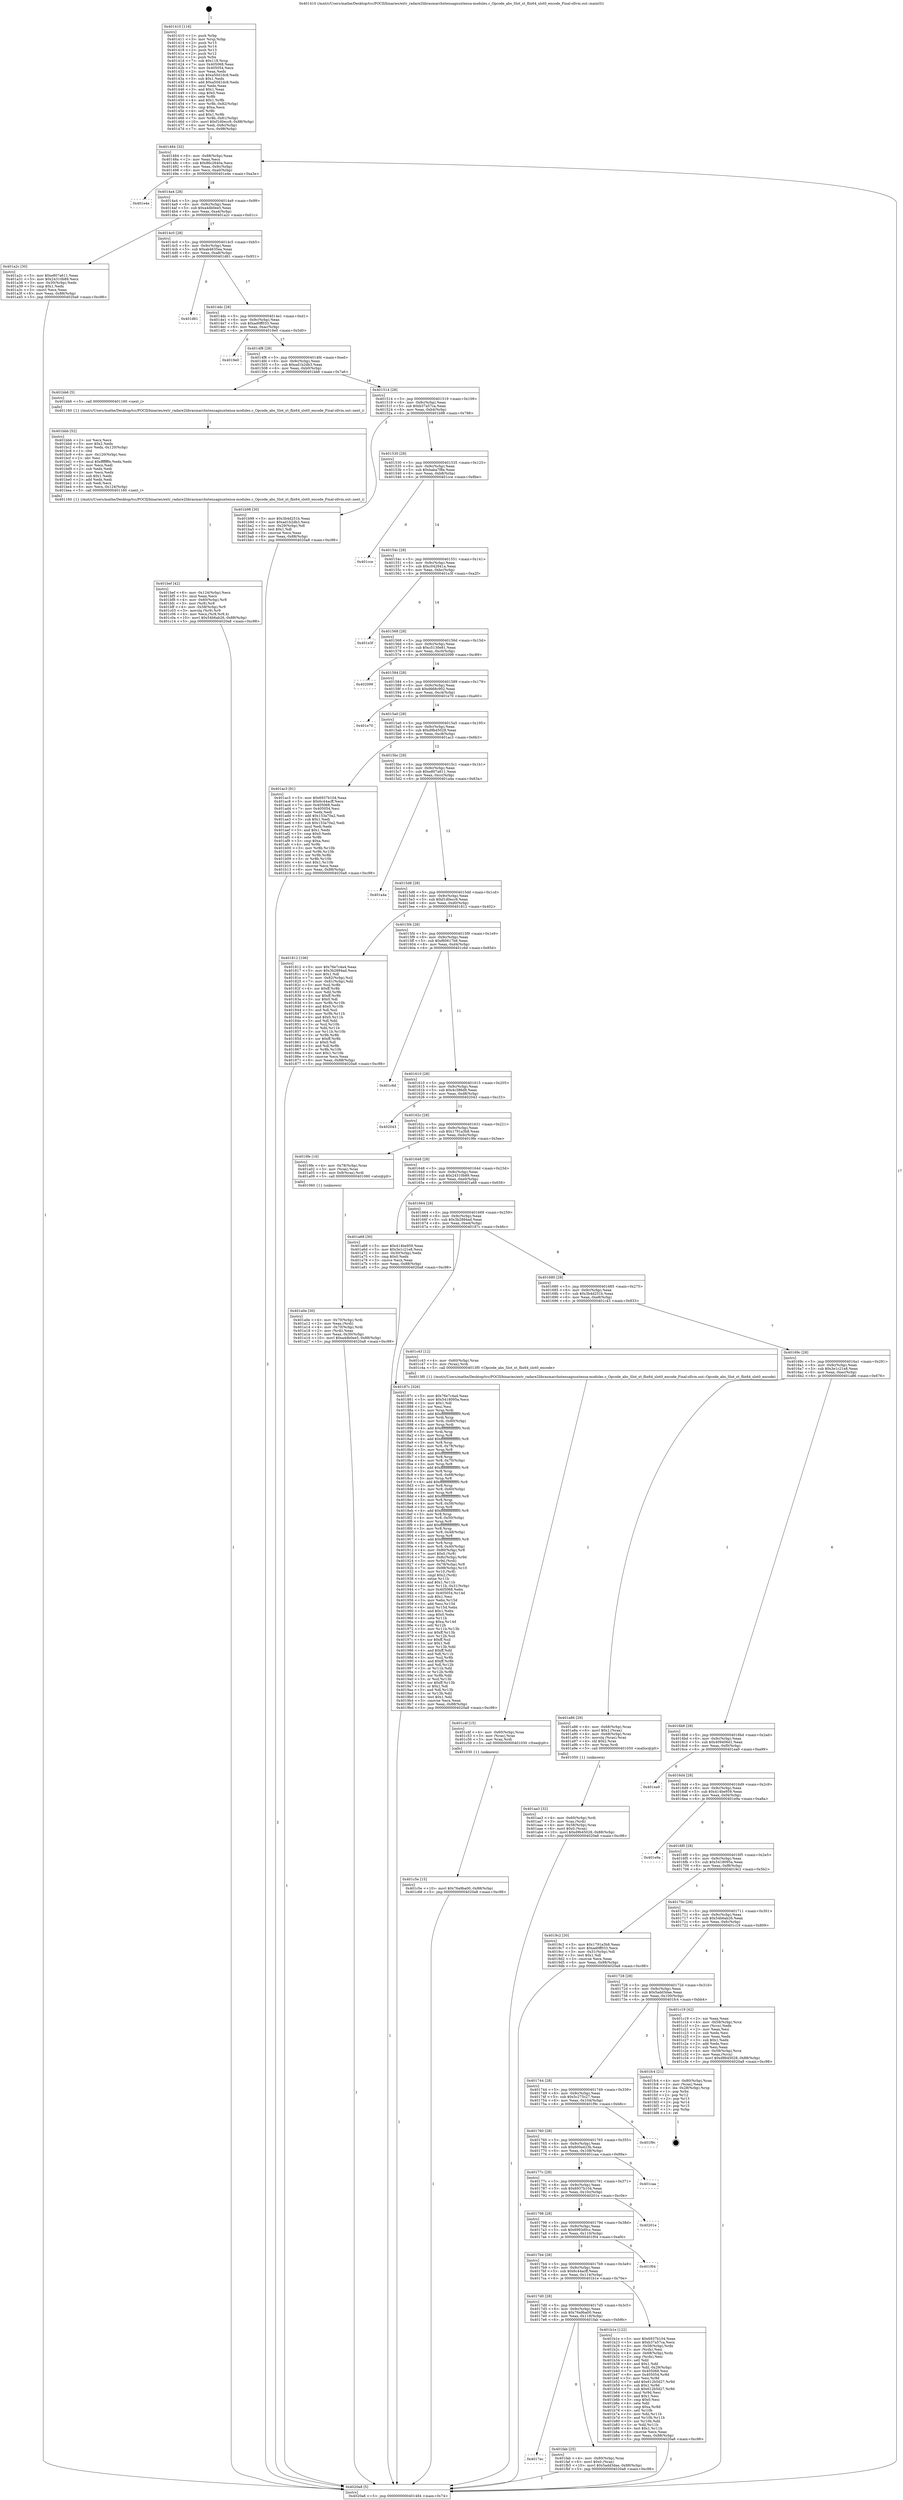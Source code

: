 digraph "0x401410" {
  label = "0x401410 (/mnt/c/Users/mathe/Desktop/tcc/POCII/binaries/extr_radare2librasmarchxtensagnuxtensa-modules.c_Opcode_abs_Slot_xt_flix64_slot0_encode_Final-ollvm.out::main(0))"
  labelloc = "t"
  node[shape=record]

  Entry [label="",width=0.3,height=0.3,shape=circle,fillcolor=black,style=filled]
  "0x401484" [label="{
     0x401484 [32]\l
     | [instrs]\l
     &nbsp;&nbsp;0x401484 \<+6\>: mov -0x88(%rbp),%eax\l
     &nbsp;&nbsp;0x40148a \<+2\>: mov %eax,%ecx\l
     &nbsp;&nbsp;0x40148c \<+6\>: sub $0x86c2640a,%ecx\l
     &nbsp;&nbsp;0x401492 \<+6\>: mov %eax,-0x9c(%rbp)\l
     &nbsp;&nbsp;0x401498 \<+6\>: mov %ecx,-0xa0(%rbp)\l
     &nbsp;&nbsp;0x40149e \<+6\>: je 0000000000401e4e \<main+0xa3e\>\l
  }"]
  "0x401e4e" [label="{
     0x401e4e\l
  }", style=dashed]
  "0x4014a4" [label="{
     0x4014a4 [28]\l
     | [instrs]\l
     &nbsp;&nbsp;0x4014a4 \<+5\>: jmp 00000000004014a9 \<main+0x99\>\l
     &nbsp;&nbsp;0x4014a9 \<+6\>: mov -0x9c(%rbp),%eax\l
     &nbsp;&nbsp;0x4014af \<+5\>: sub $0xa4db0ee5,%eax\l
     &nbsp;&nbsp;0x4014b4 \<+6\>: mov %eax,-0xa4(%rbp)\l
     &nbsp;&nbsp;0x4014ba \<+6\>: je 0000000000401a2c \<main+0x61c\>\l
  }"]
  Exit [label="",width=0.3,height=0.3,shape=circle,fillcolor=black,style=filled,peripheries=2]
  "0x401a2c" [label="{
     0x401a2c [30]\l
     | [instrs]\l
     &nbsp;&nbsp;0x401a2c \<+5\>: mov $0xe807a611,%eax\l
     &nbsp;&nbsp;0x401a31 \<+5\>: mov $0x24310b89,%ecx\l
     &nbsp;&nbsp;0x401a36 \<+3\>: mov -0x30(%rbp),%edx\l
     &nbsp;&nbsp;0x401a39 \<+3\>: cmp $0x1,%edx\l
     &nbsp;&nbsp;0x401a3c \<+3\>: cmovl %ecx,%eax\l
     &nbsp;&nbsp;0x401a3f \<+6\>: mov %eax,-0x88(%rbp)\l
     &nbsp;&nbsp;0x401a45 \<+5\>: jmp 00000000004020a8 \<main+0xc98\>\l
  }"]
  "0x4014c0" [label="{
     0x4014c0 [28]\l
     | [instrs]\l
     &nbsp;&nbsp;0x4014c0 \<+5\>: jmp 00000000004014c5 \<main+0xb5\>\l
     &nbsp;&nbsp;0x4014c5 \<+6\>: mov -0x9c(%rbp),%eax\l
     &nbsp;&nbsp;0x4014cb \<+5\>: sub $0xab4635ea,%eax\l
     &nbsp;&nbsp;0x4014d0 \<+6\>: mov %eax,-0xa8(%rbp)\l
     &nbsp;&nbsp;0x4014d6 \<+6\>: je 0000000000401d61 \<main+0x951\>\l
  }"]
  "0x4017ec" [label="{
     0x4017ec\l
  }", style=dashed]
  "0x401d61" [label="{
     0x401d61\l
  }", style=dashed]
  "0x4014dc" [label="{
     0x4014dc [28]\l
     | [instrs]\l
     &nbsp;&nbsp;0x4014dc \<+5\>: jmp 00000000004014e1 \<main+0xd1\>\l
     &nbsp;&nbsp;0x4014e1 \<+6\>: mov -0x9c(%rbp),%eax\l
     &nbsp;&nbsp;0x4014e7 \<+5\>: sub $0xad0ff033,%eax\l
     &nbsp;&nbsp;0x4014ec \<+6\>: mov %eax,-0xac(%rbp)\l
     &nbsp;&nbsp;0x4014f2 \<+6\>: je 00000000004019e0 \<main+0x5d0\>\l
  }"]
  "0x401fab" [label="{
     0x401fab [25]\l
     | [instrs]\l
     &nbsp;&nbsp;0x401fab \<+4\>: mov -0x80(%rbp),%rax\l
     &nbsp;&nbsp;0x401faf \<+6\>: movl $0x0,(%rax)\l
     &nbsp;&nbsp;0x401fb5 \<+10\>: movl $0x5add3dae,-0x88(%rbp)\l
     &nbsp;&nbsp;0x401fbf \<+5\>: jmp 00000000004020a8 \<main+0xc98\>\l
  }"]
  "0x4019e0" [label="{
     0x4019e0\l
  }", style=dashed]
  "0x4014f8" [label="{
     0x4014f8 [28]\l
     | [instrs]\l
     &nbsp;&nbsp;0x4014f8 \<+5\>: jmp 00000000004014fd \<main+0xed\>\l
     &nbsp;&nbsp;0x4014fd \<+6\>: mov -0x9c(%rbp),%eax\l
     &nbsp;&nbsp;0x401503 \<+5\>: sub $0xad1b2db3,%eax\l
     &nbsp;&nbsp;0x401508 \<+6\>: mov %eax,-0xb0(%rbp)\l
     &nbsp;&nbsp;0x40150e \<+6\>: je 0000000000401bb6 \<main+0x7a6\>\l
  }"]
  "0x401c5e" [label="{
     0x401c5e [15]\l
     | [instrs]\l
     &nbsp;&nbsp;0x401c5e \<+10\>: movl $0x76a9ba00,-0x88(%rbp)\l
     &nbsp;&nbsp;0x401c68 \<+5\>: jmp 00000000004020a8 \<main+0xc98\>\l
  }"]
  "0x401bb6" [label="{
     0x401bb6 [5]\l
     | [instrs]\l
     &nbsp;&nbsp;0x401bb6 \<+5\>: call 0000000000401160 \<next_i\>\l
     | [calls]\l
     &nbsp;&nbsp;0x401160 \{1\} (/mnt/c/Users/mathe/Desktop/tcc/POCII/binaries/extr_radare2librasmarchxtensagnuxtensa-modules.c_Opcode_abs_Slot_xt_flix64_slot0_encode_Final-ollvm.out::next_i)\l
  }"]
  "0x401514" [label="{
     0x401514 [28]\l
     | [instrs]\l
     &nbsp;&nbsp;0x401514 \<+5\>: jmp 0000000000401519 \<main+0x109\>\l
     &nbsp;&nbsp;0x401519 \<+6\>: mov -0x9c(%rbp),%eax\l
     &nbsp;&nbsp;0x40151f \<+5\>: sub $0xb37a57ca,%eax\l
     &nbsp;&nbsp;0x401524 \<+6\>: mov %eax,-0xb4(%rbp)\l
     &nbsp;&nbsp;0x40152a \<+6\>: je 0000000000401b98 \<main+0x788\>\l
  }"]
  "0x401c4f" [label="{
     0x401c4f [15]\l
     | [instrs]\l
     &nbsp;&nbsp;0x401c4f \<+4\>: mov -0x60(%rbp),%rax\l
     &nbsp;&nbsp;0x401c53 \<+3\>: mov (%rax),%rax\l
     &nbsp;&nbsp;0x401c56 \<+3\>: mov %rax,%rdi\l
     &nbsp;&nbsp;0x401c59 \<+5\>: call 0000000000401030 \<free@plt\>\l
     | [calls]\l
     &nbsp;&nbsp;0x401030 \{1\} (unknown)\l
  }"]
  "0x401b98" [label="{
     0x401b98 [30]\l
     | [instrs]\l
     &nbsp;&nbsp;0x401b98 \<+5\>: mov $0x3b4d251b,%eax\l
     &nbsp;&nbsp;0x401b9d \<+5\>: mov $0xad1b2db3,%ecx\l
     &nbsp;&nbsp;0x401ba2 \<+3\>: mov -0x29(%rbp),%dl\l
     &nbsp;&nbsp;0x401ba5 \<+3\>: test $0x1,%dl\l
     &nbsp;&nbsp;0x401ba8 \<+3\>: cmovne %ecx,%eax\l
     &nbsp;&nbsp;0x401bab \<+6\>: mov %eax,-0x88(%rbp)\l
     &nbsp;&nbsp;0x401bb1 \<+5\>: jmp 00000000004020a8 \<main+0xc98\>\l
  }"]
  "0x401530" [label="{
     0x401530 [28]\l
     | [instrs]\l
     &nbsp;&nbsp;0x401530 \<+5\>: jmp 0000000000401535 \<main+0x125\>\l
     &nbsp;&nbsp;0x401535 \<+6\>: mov -0x9c(%rbp),%eax\l
     &nbsp;&nbsp;0x40153b \<+5\>: sub $0xbaba7f8e,%eax\l
     &nbsp;&nbsp;0x401540 \<+6\>: mov %eax,-0xb8(%rbp)\l
     &nbsp;&nbsp;0x401546 \<+6\>: je 0000000000401cce \<main+0x8be\>\l
  }"]
  "0x401bef" [label="{
     0x401bef [42]\l
     | [instrs]\l
     &nbsp;&nbsp;0x401bef \<+6\>: mov -0x124(%rbp),%ecx\l
     &nbsp;&nbsp;0x401bf5 \<+3\>: imul %eax,%ecx\l
     &nbsp;&nbsp;0x401bf8 \<+4\>: mov -0x60(%rbp),%r8\l
     &nbsp;&nbsp;0x401bfc \<+3\>: mov (%r8),%r8\l
     &nbsp;&nbsp;0x401bff \<+4\>: mov -0x58(%rbp),%r9\l
     &nbsp;&nbsp;0x401c03 \<+3\>: movslq (%r9),%r9\l
     &nbsp;&nbsp;0x401c06 \<+4\>: mov %ecx,(%r8,%r9,4)\l
     &nbsp;&nbsp;0x401c0a \<+10\>: movl $0x54b6ab26,-0x88(%rbp)\l
     &nbsp;&nbsp;0x401c14 \<+5\>: jmp 00000000004020a8 \<main+0xc98\>\l
  }"]
  "0x401cce" [label="{
     0x401cce\l
  }", style=dashed]
  "0x40154c" [label="{
     0x40154c [28]\l
     | [instrs]\l
     &nbsp;&nbsp;0x40154c \<+5\>: jmp 0000000000401551 \<main+0x141\>\l
     &nbsp;&nbsp;0x401551 \<+6\>: mov -0x9c(%rbp),%eax\l
     &nbsp;&nbsp;0x401557 \<+5\>: sub $0xc042941a,%eax\l
     &nbsp;&nbsp;0x40155c \<+6\>: mov %eax,-0xbc(%rbp)\l
     &nbsp;&nbsp;0x401562 \<+6\>: je 0000000000401e3f \<main+0xa2f\>\l
  }"]
  "0x401bbb" [label="{
     0x401bbb [52]\l
     | [instrs]\l
     &nbsp;&nbsp;0x401bbb \<+2\>: xor %ecx,%ecx\l
     &nbsp;&nbsp;0x401bbd \<+5\>: mov $0x2,%edx\l
     &nbsp;&nbsp;0x401bc2 \<+6\>: mov %edx,-0x120(%rbp)\l
     &nbsp;&nbsp;0x401bc8 \<+1\>: cltd\l
     &nbsp;&nbsp;0x401bc9 \<+6\>: mov -0x120(%rbp),%esi\l
     &nbsp;&nbsp;0x401bcf \<+2\>: idiv %esi\l
     &nbsp;&nbsp;0x401bd1 \<+6\>: imul $0xfffffffe,%edx,%edx\l
     &nbsp;&nbsp;0x401bd7 \<+2\>: mov %ecx,%edi\l
     &nbsp;&nbsp;0x401bd9 \<+2\>: sub %edx,%edi\l
     &nbsp;&nbsp;0x401bdb \<+2\>: mov %ecx,%edx\l
     &nbsp;&nbsp;0x401bdd \<+3\>: sub $0x1,%edx\l
     &nbsp;&nbsp;0x401be0 \<+2\>: add %edx,%edi\l
     &nbsp;&nbsp;0x401be2 \<+2\>: sub %edi,%ecx\l
     &nbsp;&nbsp;0x401be4 \<+6\>: mov %ecx,-0x124(%rbp)\l
     &nbsp;&nbsp;0x401bea \<+5\>: call 0000000000401160 \<next_i\>\l
     | [calls]\l
     &nbsp;&nbsp;0x401160 \{1\} (/mnt/c/Users/mathe/Desktop/tcc/POCII/binaries/extr_radare2librasmarchxtensagnuxtensa-modules.c_Opcode_abs_Slot_xt_flix64_slot0_encode_Final-ollvm.out::next_i)\l
  }"]
  "0x401e3f" [label="{
     0x401e3f\l
  }", style=dashed]
  "0x401568" [label="{
     0x401568 [28]\l
     | [instrs]\l
     &nbsp;&nbsp;0x401568 \<+5\>: jmp 000000000040156d \<main+0x15d\>\l
     &nbsp;&nbsp;0x40156d \<+6\>: mov -0x9c(%rbp),%eax\l
     &nbsp;&nbsp;0x401573 \<+5\>: sub $0xc5130e81,%eax\l
     &nbsp;&nbsp;0x401578 \<+6\>: mov %eax,-0xc0(%rbp)\l
     &nbsp;&nbsp;0x40157e \<+6\>: je 0000000000402099 \<main+0xc89\>\l
  }"]
  "0x4017d0" [label="{
     0x4017d0 [28]\l
     | [instrs]\l
     &nbsp;&nbsp;0x4017d0 \<+5\>: jmp 00000000004017d5 \<main+0x3c5\>\l
     &nbsp;&nbsp;0x4017d5 \<+6\>: mov -0x9c(%rbp),%eax\l
     &nbsp;&nbsp;0x4017db \<+5\>: sub $0x76a9ba00,%eax\l
     &nbsp;&nbsp;0x4017e0 \<+6\>: mov %eax,-0x118(%rbp)\l
     &nbsp;&nbsp;0x4017e6 \<+6\>: je 0000000000401fab \<main+0xb9b\>\l
  }"]
  "0x402099" [label="{
     0x402099\l
  }", style=dashed]
  "0x401584" [label="{
     0x401584 [28]\l
     | [instrs]\l
     &nbsp;&nbsp;0x401584 \<+5\>: jmp 0000000000401589 \<main+0x179\>\l
     &nbsp;&nbsp;0x401589 \<+6\>: mov -0x9c(%rbp),%eax\l
     &nbsp;&nbsp;0x40158f \<+5\>: sub $0xd668c902,%eax\l
     &nbsp;&nbsp;0x401594 \<+6\>: mov %eax,-0xc4(%rbp)\l
     &nbsp;&nbsp;0x40159a \<+6\>: je 0000000000401e70 \<main+0xa60\>\l
  }"]
  "0x401b1e" [label="{
     0x401b1e [122]\l
     | [instrs]\l
     &nbsp;&nbsp;0x401b1e \<+5\>: mov $0x6937b104,%eax\l
     &nbsp;&nbsp;0x401b23 \<+5\>: mov $0xb37a57ca,%ecx\l
     &nbsp;&nbsp;0x401b28 \<+4\>: mov -0x58(%rbp),%rdx\l
     &nbsp;&nbsp;0x401b2c \<+2\>: mov (%rdx),%esi\l
     &nbsp;&nbsp;0x401b2e \<+4\>: mov -0x68(%rbp),%rdx\l
     &nbsp;&nbsp;0x401b32 \<+2\>: cmp (%rdx),%esi\l
     &nbsp;&nbsp;0x401b34 \<+4\>: setl %dil\l
     &nbsp;&nbsp;0x401b38 \<+4\>: and $0x1,%dil\l
     &nbsp;&nbsp;0x401b3c \<+4\>: mov %dil,-0x29(%rbp)\l
     &nbsp;&nbsp;0x401b40 \<+7\>: mov 0x405068,%esi\l
     &nbsp;&nbsp;0x401b47 \<+8\>: mov 0x405054,%r8d\l
     &nbsp;&nbsp;0x401b4f \<+3\>: mov %esi,%r9d\l
     &nbsp;&nbsp;0x401b52 \<+7\>: add $0x612b5d27,%r9d\l
     &nbsp;&nbsp;0x401b59 \<+4\>: sub $0x1,%r9d\l
     &nbsp;&nbsp;0x401b5d \<+7\>: sub $0x612b5d27,%r9d\l
     &nbsp;&nbsp;0x401b64 \<+4\>: imul %r9d,%esi\l
     &nbsp;&nbsp;0x401b68 \<+3\>: and $0x1,%esi\l
     &nbsp;&nbsp;0x401b6b \<+3\>: cmp $0x0,%esi\l
     &nbsp;&nbsp;0x401b6e \<+4\>: sete %dil\l
     &nbsp;&nbsp;0x401b72 \<+4\>: cmp $0xa,%r8d\l
     &nbsp;&nbsp;0x401b76 \<+4\>: setl %r10b\l
     &nbsp;&nbsp;0x401b7a \<+3\>: mov %dil,%r11b\l
     &nbsp;&nbsp;0x401b7d \<+3\>: and %r10b,%r11b\l
     &nbsp;&nbsp;0x401b80 \<+3\>: xor %r10b,%dil\l
     &nbsp;&nbsp;0x401b83 \<+3\>: or %dil,%r11b\l
     &nbsp;&nbsp;0x401b86 \<+4\>: test $0x1,%r11b\l
     &nbsp;&nbsp;0x401b8a \<+3\>: cmovne %ecx,%eax\l
     &nbsp;&nbsp;0x401b8d \<+6\>: mov %eax,-0x88(%rbp)\l
     &nbsp;&nbsp;0x401b93 \<+5\>: jmp 00000000004020a8 \<main+0xc98\>\l
  }"]
  "0x401e70" [label="{
     0x401e70\l
  }", style=dashed]
  "0x4015a0" [label="{
     0x4015a0 [28]\l
     | [instrs]\l
     &nbsp;&nbsp;0x4015a0 \<+5\>: jmp 00000000004015a5 \<main+0x195\>\l
     &nbsp;&nbsp;0x4015a5 \<+6\>: mov -0x9c(%rbp),%eax\l
     &nbsp;&nbsp;0x4015ab \<+5\>: sub $0xd9b45028,%eax\l
     &nbsp;&nbsp;0x4015b0 \<+6\>: mov %eax,-0xc8(%rbp)\l
     &nbsp;&nbsp;0x4015b6 \<+6\>: je 0000000000401ac3 \<main+0x6b3\>\l
  }"]
  "0x4017b4" [label="{
     0x4017b4 [28]\l
     | [instrs]\l
     &nbsp;&nbsp;0x4017b4 \<+5\>: jmp 00000000004017b9 \<main+0x3a9\>\l
     &nbsp;&nbsp;0x4017b9 \<+6\>: mov -0x9c(%rbp),%eax\l
     &nbsp;&nbsp;0x4017bf \<+5\>: sub $0x6c44acff,%eax\l
     &nbsp;&nbsp;0x4017c4 \<+6\>: mov %eax,-0x114(%rbp)\l
     &nbsp;&nbsp;0x4017ca \<+6\>: je 0000000000401b1e \<main+0x70e\>\l
  }"]
  "0x401ac3" [label="{
     0x401ac3 [91]\l
     | [instrs]\l
     &nbsp;&nbsp;0x401ac3 \<+5\>: mov $0x6937b104,%eax\l
     &nbsp;&nbsp;0x401ac8 \<+5\>: mov $0x6c44acff,%ecx\l
     &nbsp;&nbsp;0x401acd \<+7\>: mov 0x405068,%edx\l
     &nbsp;&nbsp;0x401ad4 \<+7\>: mov 0x405054,%esi\l
     &nbsp;&nbsp;0x401adb \<+2\>: mov %edx,%edi\l
     &nbsp;&nbsp;0x401add \<+6\>: add $0x153a70a2,%edi\l
     &nbsp;&nbsp;0x401ae3 \<+3\>: sub $0x1,%edi\l
     &nbsp;&nbsp;0x401ae6 \<+6\>: sub $0x153a70a2,%edi\l
     &nbsp;&nbsp;0x401aec \<+3\>: imul %edi,%edx\l
     &nbsp;&nbsp;0x401aef \<+3\>: and $0x1,%edx\l
     &nbsp;&nbsp;0x401af2 \<+3\>: cmp $0x0,%edx\l
     &nbsp;&nbsp;0x401af5 \<+4\>: sete %r8b\l
     &nbsp;&nbsp;0x401af9 \<+3\>: cmp $0xa,%esi\l
     &nbsp;&nbsp;0x401afc \<+4\>: setl %r9b\l
     &nbsp;&nbsp;0x401b00 \<+3\>: mov %r8b,%r10b\l
     &nbsp;&nbsp;0x401b03 \<+3\>: and %r9b,%r10b\l
     &nbsp;&nbsp;0x401b06 \<+3\>: xor %r9b,%r8b\l
     &nbsp;&nbsp;0x401b09 \<+3\>: or %r8b,%r10b\l
     &nbsp;&nbsp;0x401b0c \<+4\>: test $0x1,%r10b\l
     &nbsp;&nbsp;0x401b10 \<+3\>: cmovne %ecx,%eax\l
     &nbsp;&nbsp;0x401b13 \<+6\>: mov %eax,-0x88(%rbp)\l
     &nbsp;&nbsp;0x401b19 \<+5\>: jmp 00000000004020a8 \<main+0xc98\>\l
  }"]
  "0x4015bc" [label="{
     0x4015bc [28]\l
     | [instrs]\l
     &nbsp;&nbsp;0x4015bc \<+5\>: jmp 00000000004015c1 \<main+0x1b1\>\l
     &nbsp;&nbsp;0x4015c1 \<+6\>: mov -0x9c(%rbp),%eax\l
     &nbsp;&nbsp;0x4015c7 \<+5\>: sub $0xe807a611,%eax\l
     &nbsp;&nbsp;0x4015cc \<+6\>: mov %eax,-0xcc(%rbp)\l
     &nbsp;&nbsp;0x4015d2 \<+6\>: je 0000000000401a4a \<main+0x63a\>\l
  }"]
  "0x401f04" [label="{
     0x401f04\l
  }", style=dashed]
  "0x401a4a" [label="{
     0x401a4a\l
  }", style=dashed]
  "0x4015d8" [label="{
     0x4015d8 [28]\l
     | [instrs]\l
     &nbsp;&nbsp;0x4015d8 \<+5\>: jmp 00000000004015dd \<main+0x1cd\>\l
     &nbsp;&nbsp;0x4015dd \<+6\>: mov -0x9c(%rbp),%eax\l
     &nbsp;&nbsp;0x4015e3 \<+5\>: sub $0xf1d0ecc9,%eax\l
     &nbsp;&nbsp;0x4015e8 \<+6\>: mov %eax,-0xd0(%rbp)\l
     &nbsp;&nbsp;0x4015ee \<+6\>: je 0000000000401812 \<main+0x402\>\l
  }"]
  "0x401798" [label="{
     0x401798 [28]\l
     | [instrs]\l
     &nbsp;&nbsp;0x401798 \<+5\>: jmp 000000000040179d \<main+0x38d\>\l
     &nbsp;&nbsp;0x40179d \<+6\>: mov -0x9c(%rbp),%eax\l
     &nbsp;&nbsp;0x4017a3 \<+5\>: sub $0x6993d0cc,%eax\l
     &nbsp;&nbsp;0x4017a8 \<+6\>: mov %eax,-0x110(%rbp)\l
     &nbsp;&nbsp;0x4017ae \<+6\>: je 0000000000401f04 \<main+0xaf4\>\l
  }"]
  "0x401812" [label="{
     0x401812 [106]\l
     | [instrs]\l
     &nbsp;&nbsp;0x401812 \<+5\>: mov $0x76e7c4a4,%eax\l
     &nbsp;&nbsp;0x401817 \<+5\>: mov $0x3b2894ad,%ecx\l
     &nbsp;&nbsp;0x40181c \<+2\>: mov $0x1,%dl\l
     &nbsp;&nbsp;0x40181e \<+7\>: mov -0x82(%rbp),%sil\l
     &nbsp;&nbsp;0x401825 \<+7\>: mov -0x81(%rbp),%dil\l
     &nbsp;&nbsp;0x40182c \<+3\>: mov %sil,%r8b\l
     &nbsp;&nbsp;0x40182f \<+4\>: xor $0xff,%r8b\l
     &nbsp;&nbsp;0x401833 \<+3\>: mov %dil,%r9b\l
     &nbsp;&nbsp;0x401836 \<+4\>: xor $0xff,%r9b\l
     &nbsp;&nbsp;0x40183a \<+3\>: xor $0x0,%dl\l
     &nbsp;&nbsp;0x40183d \<+3\>: mov %r8b,%r10b\l
     &nbsp;&nbsp;0x401840 \<+4\>: and $0x0,%r10b\l
     &nbsp;&nbsp;0x401844 \<+3\>: and %dl,%sil\l
     &nbsp;&nbsp;0x401847 \<+3\>: mov %r9b,%r11b\l
     &nbsp;&nbsp;0x40184a \<+4\>: and $0x0,%r11b\l
     &nbsp;&nbsp;0x40184e \<+3\>: and %dl,%dil\l
     &nbsp;&nbsp;0x401851 \<+3\>: or %sil,%r10b\l
     &nbsp;&nbsp;0x401854 \<+3\>: or %dil,%r11b\l
     &nbsp;&nbsp;0x401857 \<+3\>: xor %r11b,%r10b\l
     &nbsp;&nbsp;0x40185a \<+3\>: or %r9b,%r8b\l
     &nbsp;&nbsp;0x40185d \<+4\>: xor $0xff,%r8b\l
     &nbsp;&nbsp;0x401861 \<+3\>: or $0x0,%dl\l
     &nbsp;&nbsp;0x401864 \<+3\>: and %dl,%r8b\l
     &nbsp;&nbsp;0x401867 \<+3\>: or %r8b,%r10b\l
     &nbsp;&nbsp;0x40186a \<+4\>: test $0x1,%r10b\l
     &nbsp;&nbsp;0x40186e \<+3\>: cmovne %ecx,%eax\l
     &nbsp;&nbsp;0x401871 \<+6\>: mov %eax,-0x88(%rbp)\l
     &nbsp;&nbsp;0x401877 \<+5\>: jmp 00000000004020a8 \<main+0xc98\>\l
  }"]
  "0x4015f4" [label="{
     0x4015f4 [28]\l
     | [instrs]\l
     &nbsp;&nbsp;0x4015f4 \<+5\>: jmp 00000000004015f9 \<main+0x1e9\>\l
     &nbsp;&nbsp;0x4015f9 \<+6\>: mov -0x9c(%rbp),%eax\l
     &nbsp;&nbsp;0x4015ff \<+5\>: sub $0xf60617b8,%eax\l
     &nbsp;&nbsp;0x401604 \<+6\>: mov %eax,-0xd4(%rbp)\l
     &nbsp;&nbsp;0x40160a \<+6\>: je 0000000000401c6d \<main+0x85d\>\l
  }"]
  "0x4020a8" [label="{
     0x4020a8 [5]\l
     | [instrs]\l
     &nbsp;&nbsp;0x4020a8 \<+5\>: jmp 0000000000401484 \<main+0x74\>\l
  }"]
  "0x401410" [label="{
     0x401410 [116]\l
     | [instrs]\l
     &nbsp;&nbsp;0x401410 \<+1\>: push %rbp\l
     &nbsp;&nbsp;0x401411 \<+3\>: mov %rsp,%rbp\l
     &nbsp;&nbsp;0x401414 \<+2\>: push %r15\l
     &nbsp;&nbsp;0x401416 \<+2\>: push %r14\l
     &nbsp;&nbsp;0x401418 \<+2\>: push %r13\l
     &nbsp;&nbsp;0x40141a \<+2\>: push %r12\l
     &nbsp;&nbsp;0x40141c \<+1\>: push %rbx\l
     &nbsp;&nbsp;0x40141d \<+7\>: sub $0x118,%rsp\l
     &nbsp;&nbsp;0x401424 \<+7\>: mov 0x405068,%eax\l
     &nbsp;&nbsp;0x40142b \<+7\>: mov 0x405054,%ecx\l
     &nbsp;&nbsp;0x401432 \<+2\>: mov %eax,%edx\l
     &nbsp;&nbsp;0x401434 \<+6\>: sub $0xa50d1dc8,%edx\l
     &nbsp;&nbsp;0x40143a \<+3\>: sub $0x1,%edx\l
     &nbsp;&nbsp;0x40143d \<+6\>: add $0xa50d1dc8,%edx\l
     &nbsp;&nbsp;0x401443 \<+3\>: imul %edx,%eax\l
     &nbsp;&nbsp;0x401446 \<+3\>: and $0x1,%eax\l
     &nbsp;&nbsp;0x401449 \<+3\>: cmp $0x0,%eax\l
     &nbsp;&nbsp;0x40144c \<+4\>: sete %r8b\l
     &nbsp;&nbsp;0x401450 \<+4\>: and $0x1,%r8b\l
     &nbsp;&nbsp;0x401454 \<+7\>: mov %r8b,-0x82(%rbp)\l
     &nbsp;&nbsp;0x40145b \<+3\>: cmp $0xa,%ecx\l
     &nbsp;&nbsp;0x40145e \<+4\>: setl %r8b\l
     &nbsp;&nbsp;0x401462 \<+4\>: and $0x1,%r8b\l
     &nbsp;&nbsp;0x401466 \<+7\>: mov %r8b,-0x81(%rbp)\l
     &nbsp;&nbsp;0x40146d \<+10\>: movl $0xf1d0ecc9,-0x88(%rbp)\l
     &nbsp;&nbsp;0x401477 \<+6\>: mov %edi,-0x8c(%rbp)\l
     &nbsp;&nbsp;0x40147d \<+7\>: mov %rsi,-0x98(%rbp)\l
  }"]
  "0x40201e" [label="{
     0x40201e\l
  }", style=dashed]
  "0x401c6d" [label="{
     0x401c6d\l
  }", style=dashed]
  "0x401610" [label="{
     0x401610 [28]\l
     | [instrs]\l
     &nbsp;&nbsp;0x401610 \<+5\>: jmp 0000000000401615 \<main+0x205\>\l
     &nbsp;&nbsp;0x401615 \<+6\>: mov -0x9c(%rbp),%eax\l
     &nbsp;&nbsp;0x40161b \<+5\>: sub $0x4c386d9,%eax\l
     &nbsp;&nbsp;0x401620 \<+6\>: mov %eax,-0xd8(%rbp)\l
     &nbsp;&nbsp;0x401626 \<+6\>: je 0000000000402043 \<main+0xc33\>\l
  }"]
  "0x40177c" [label="{
     0x40177c [28]\l
     | [instrs]\l
     &nbsp;&nbsp;0x40177c \<+5\>: jmp 0000000000401781 \<main+0x371\>\l
     &nbsp;&nbsp;0x401781 \<+6\>: mov -0x9c(%rbp),%eax\l
     &nbsp;&nbsp;0x401787 \<+5\>: sub $0x6937b104,%eax\l
     &nbsp;&nbsp;0x40178c \<+6\>: mov %eax,-0x10c(%rbp)\l
     &nbsp;&nbsp;0x401792 \<+6\>: je 000000000040201e \<main+0xc0e\>\l
  }"]
  "0x402043" [label="{
     0x402043\l
  }", style=dashed]
  "0x40162c" [label="{
     0x40162c [28]\l
     | [instrs]\l
     &nbsp;&nbsp;0x40162c \<+5\>: jmp 0000000000401631 \<main+0x221\>\l
     &nbsp;&nbsp;0x401631 \<+6\>: mov -0x9c(%rbp),%eax\l
     &nbsp;&nbsp;0x401637 \<+5\>: sub $0x1791a3b8,%eax\l
     &nbsp;&nbsp;0x40163c \<+6\>: mov %eax,-0xdc(%rbp)\l
     &nbsp;&nbsp;0x401642 \<+6\>: je 00000000004019fe \<main+0x5ee\>\l
  }"]
  "0x401caa" [label="{
     0x401caa\l
  }", style=dashed]
  "0x4019fe" [label="{
     0x4019fe [16]\l
     | [instrs]\l
     &nbsp;&nbsp;0x4019fe \<+4\>: mov -0x78(%rbp),%rax\l
     &nbsp;&nbsp;0x401a02 \<+3\>: mov (%rax),%rax\l
     &nbsp;&nbsp;0x401a05 \<+4\>: mov 0x8(%rax),%rdi\l
     &nbsp;&nbsp;0x401a09 \<+5\>: call 0000000000401060 \<atoi@plt\>\l
     | [calls]\l
     &nbsp;&nbsp;0x401060 \{1\} (unknown)\l
  }"]
  "0x401648" [label="{
     0x401648 [28]\l
     | [instrs]\l
     &nbsp;&nbsp;0x401648 \<+5\>: jmp 000000000040164d \<main+0x23d\>\l
     &nbsp;&nbsp;0x40164d \<+6\>: mov -0x9c(%rbp),%eax\l
     &nbsp;&nbsp;0x401653 \<+5\>: sub $0x24310b89,%eax\l
     &nbsp;&nbsp;0x401658 \<+6\>: mov %eax,-0xe0(%rbp)\l
     &nbsp;&nbsp;0x40165e \<+6\>: je 0000000000401a68 \<main+0x658\>\l
  }"]
  "0x401760" [label="{
     0x401760 [28]\l
     | [instrs]\l
     &nbsp;&nbsp;0x401760 \<+5\>: jmp 0000000000401765 \<main+0x355\>\l
     &nbsp;&nbsp;0x401765 \<+6\>: mov -0x9c(%rbp),%eax\l
     &nbsp;&nbsp;0x40176b \<+5\>: sub $0x600a423b,%eax\l
     &nbsp;&nbsp;0x401770 \<+6\>: mov %eax,-0x108(%rbp)\l
     &nbsp;&nbsp;0x401776 \<+6\>: je 0000000000401caa \<main+0x89a\>\l
  }"]
  "0x401a68" [label="{
     0x401a68 [30]\l
     | [instrs]\l
     &nbsp;&nbsp;0x401a68 \<+5\>: mov $0x414be959,%eax\l
     &nbsp;&nbsp;0x401a6d \<+5\>: mov $0x3e1c21e8,%ecx\l
     &nbsp;&nbsp;0x401a72 \<+3\>: mov -0x30(%rbp),%edx\l
     &nbsp;&nbsp;0x401a75 \<+3\>: cmp $0x0,%edx\l
     &nbsp;&nbsp;0x401a78 \<+3\>: cmove %ecx,%eax\l
     &nbsp;&nbsp;0x401a7b \<+6\>: mov %eax,-0x88(%rbp)\l
     &nbsp;&nbsp;0x401a81 \<+5\>: jmp 00000000004020a8 \<main+0xc98\>\l
  }"]
  "0x401664" [label="{
     0x401664 [28]\l
     | [instrs]\l
     &nbsp;&nbsp;0x401664 \<+5\>: jmp 0000000000401669 \<main+0x259\>\l
     &nbsp;&nbsp;0x401669 \<+6\>: mov -0x9c(%rbp),%eax\l
     &nbsp;&nbsp;0x40166f \<+5\>: sub $0x3b2894ad,%eax\l
     &nbsp;&nbsp;0x401674 \<+6\>: mov %eax,-0xe4(%rbp)\l
     &nbsp;&nbsp;0x40167a \<+6\>: je 000000000040187c \<main+0x46c\>\l
  }"]
  "0x401f9c" [label="{
     0x401f9c\l
  }", style=dashed]
  "0x40187c" [label="{
     0x40187c [326]\l
     | [instrs]\l
     &nbsp;&nbsp;0x40187c \<+5\>: mov $0x76e7c4a4,%eax\l
     &nbsp;&nbsp;0x401881 \<+5\>: mov $0x5418095a,%ecx\l
     &nbsp;&nbsp;0x401886 \<+2\>: mov $0x1,%dl\l
     &nbsp;&nbsp;0x401888 \<+2\>: xor %esi,%esi\l
     &nbsp;&nbsp;0x40188a \<+3\>: mov %rsp,%rdi\l
     &nbsp;&nbsp;0x40188d \<+4\>: add $0xfffffffffffffff0,%rdi\l
     &nbsp;&nbsp;0x401891 \<+3\>: mov %rdi,%rsp\l
     &nbsp;&nbsp;0x401894 \<+4\>: mov %rdi,-0x80(%rbp)\l
     &nbsp;&nbsp;0x401898 \<+3\>: mov %rsp,%rdi\l
     &nbsp;&nbsp;0x40189b \<+4\>: add $0xfffffffffffffff0,%rdi\l
     &nbsp;&nbsp;0x40189f \<+3\>: mov %rdi,%rsp\l
     &nbsp;&nbsp;0x4018a2 \<+3\>: mov %rsp,%r8\l
     &nbsp;&nbsp;0x4018a5 \<+4\>: add $0xfffffffffffffff0,%r8\l
     &nbsp;&nbsp;0x4018a9 \<+3\>: mov %r8,%rsp\l
     &nbsp;&nbsp;0x4018ac \<+4\>: mov %r8,-0x78(%rbp)\l
     &nbsp;&nbsp;0x4018b0 \<+3\>: mov %rsp,%r8\l
     &nbsp;&nbsp;0x4018b3 \<+4\>: add $0xfffffffffffffff0,%r8\l
     &nbsp;&nbsp;0x4018b7 \<+3\>: mov %r8,%rsp\l
     &nbsp;&nbsp;0x4018ba \<+4\>: mov %r8,-0x70(%rbp)\l
     &nbsp;&nbsp;0x4018be \<+3\>: mov %rsp,%r8\l
     &nbsp;&nbsp;0x4018c1 \<+4\>: add $0xfffffffffffffff0,%r8\l
     &nbsp;&nbsp;0x4018c5 \<+3\>: mov %r8,%rsp\l
     &nbsp;&nbsp;0x4018c8 \<+4\>: mov %r8,-0x68(%rbp)\l
     &nbsp;&nbsp;0x4018cc \<+3\>: mov %rsp,%r8\l
     &nbsp;&nbsp;0x4018cf \<+4\>: add $0xfffffffffffffff0,%r8\l
     &nbsp;&nbsp;0x4018d3 \<+3\>: mov %r8,%rsp\l
     &nbsp;&nbsp;0x4018d6 \<+4\>: mov %r8,-0x60(%rbp)\l
     &nbsp;&nbsp;0x4018da \<+3\>: mov %rsp,%r8\l
     &nbsp;&nbsp;0x4018dd \<+4\>: add $0xfffffffffffffff0,%r8\l
     &nbsp;&nbsp;0x4018e1 \<+3\>: mov %r8,%rsp\l
     &nbsp;&nbsp;0x4018e4 \<+4\>: mov %r8,-0x58(%rbp)\l
     &nbsp;&nbsp;0x4018e8 \<+3\>: mov %rsp,%r8\l
     &nbsp;&nbsp;0x4018eb \<+4\>: add $0xfffffffffffffff0,%r8\l
     &nbsp;&nbsp;0x4018ef \<+3\>: mov %r8,%rsp\l
     &nbsp;&nbsp;0x4018f2 \<+4\>: mov %r8,-0x50(%rbp)\l
     &nbsp;&nbsp;0x4018f6 \<+3\>: mov %rsp,%r8\l
     &nbsp;&nbsp;0x4018f9 \<+4\>: add $0xfffffffffffffff0,%r8\l
     &nbsp;&nbsp;0x4018fd \<+3\>: mov %r8,%rsp\l
     &nbsp;&nbsp;0x401900 \<+4\>: mov %r8,-0x48(%rbp)\l
     &nbsp;&nbsp;0x401904 \<+3\>: mov %rsp,%r8\l
     &nbsp;&nbsp;0x401907 \<+4\>: add $0xfffffffffffffff0,%r8\l
     &nbsp;&nbsp;0x40190b \<+3\>: mov %r8,%rsp\l
     &nbsp;&nbsp;0x40190e \<+4\>: mov %r8,-0x40(%rbp)\l
     &nbsp;&nbsp;0x401912 \<+4\>: mov -0x80(%rbp),%r8\l
     &nbsp;&nbsp;0x401916 \<+7\>: movl $0x0,(%r8)\l
     &nbsp;&nbsp;0x40191d \<+7\>: mov -0x8c(%rbp),%r9d\l
     &nbsp;&nbsp;0x401924 \<+3\>: mov %r9d,(%rdi)\l
     &nbsp;&nbsp;0x401927 \<+4\>: mov -0x78(%rbp),%r8\l
     &nbsp;&nbsp;0x40192b \<+7\>: mov -0x98(%rbp),%r10\l
     &nbsp;&nbsp;0x401932 \<+3\>: mov %r10,(%r8)\l
     &nbsp;&nbsp;0x401935 \<+3\>: cmpl $0x2,(%rdi)\l
     &nbsp;&nbsp;0x401938 \<+4\>: setne %r11b\l
     &nbsp;&nbsp;0x40193c \<+4\>: and $0x1,%r11b\l
     &nbsp;&nbsp;0x401940 \<+4\>: mov %r11b,-0x31(%rbp)\l
     &nbsp;&nbsp;0x401944 \<+7\>: mov 0x405068,%ebx\l
     &nbsp;&nbsp;0x40194b \<+8\>: mov 0x405054,%r14d\l
     &nbsp;&nbsp;0x401953 \<+3\>: sub $0x1,%esi\l
     &nbsp;&nbsp;0x401956 \<+3\>: mov %ebx,%r15d\l
     &nbsp;&nbsp;0x401959 \<+3\>: add %esi,%r15d\l
     &nbsp;&nbsp;0x40195c \<+4\>: imul %r15d,%ebx\l
     &nbsp;&nbsp;0x401960 \<+3\>: and $0x1,%ebx\l
     &nbsp;&nbsp;0x401963 \<+3\>: cmp $0x0,%ebx\l
     &nbsp;&nbsp;0x401966 \<+4\>: sete %r11b\l
     &nbsp;&nbsp;0x40196a \<+4\>: cmp $0xa,%r14d\l
     &nbsp;&nbsp;0x40196e \<+4\>: setl %r12b\l
     &nbsp;&nbsp;0x401972 \<+3\>: mov %r11b,%r13b\l
     &nbsp;&nbsp;0x401975 \<+4\>: xor $0xff,%r13b\l
     &nbsp;&nbsp;0x401979 \<+3\>: mov %r12b,%sil\l
     &nbsp;&nbsp;0x40197c \<+4\>: xor $0xff,%sil\l
     &nbsp;&nbsp;0x401980 \<+3\>: xor $0x1,%dl\l
     &nbsp;&nbsp;0x401983 \<+3\>: mov %r13b,%dil\l
     &nbsp;&nbsp;0x401986 \<+4\>: and $0xff,%dil\l
     &nbsp;&nbsp;0x40198a \<+3\>: and %dl,%r11b\l
     &nbsp;&nbsp;0x40198d \<+3\>: mov %sil,%r8b\l
     &nbsp;&nbsp;0x401990 \<+4\>: and $0xff,%r8b\l
     &nbsp;&nbsp;0x401994 \<+3\>: and %dl,%r12b\l
     &nbsp;&nbsp;0x401997 \<+3\>: or %r11b,%dil\l
     &nbsp;&nbsp;0x40199a \<+3\>: or %r12b,%r8b\l
     &nbsp;&nbsp;0x40199d \<+3\>: xor %r8b,%dil\l
     &nbsp;&nbsp;0x4019a0 \<+3\>: or %sil,%r13b\l
     &nbsp;&nbsp;0x4019a3 \<+4\>: xor $0xff,%r13b\l
     &nbsp;&nbsp;0x4019a7 \<+3\>: or $0x1,%dl\l
     &nbsp;&nbsp;0x4019aa \<+3\>: and %dl,%r13b\l
     &nbsp;&nbsp;0x4019ad \<+3\>: or %r13b,%dil\l
     &nbsp;&nbsp;0x4019b0 \<+4\>: test $0x1,%dil\l
     &nbsp;&nbsp;0x4019b4 \<+3\>: cmovne %ecx,%eax\l
     &nbsp;&nbsp;0x4019b7 \<+6\>: mov %eax,-0x88(%rbp)\l
     &nbsp;&nbsp;0x4019bd \<+5\>: jmp 00000000004020a8 \<main+0xc98\>\l
  }"]
  "0x401680" [label="{
     0x401680 [28]\l
     | [instrs]\l
     &nbsp;&nbsp;0x401680 \<+5\>: jmp 0000000000401685 \<main+0x275\>\l
     &nbsp;&nbsp;0x401685 \<+6\>: mov -0x9c(%rbp),%eax\l
     &nbsp;&nbsp;0x40168b \<+5\>: sub $0x3b4d251b,%eax\l
     &nbsp;&nbsp;0x401690 \<+6\>: mov %eax,-0xe8(%rbp)\l
     &nbsp;&nbsp;0x401696 \<+6\>: je 0000000000401c43 \<main+0x833\>\l
  }"]
  "0x401744" [label="{
     0x401744 [28]\l
     | [instrs]\l
     &nbsp;&nbsp;0x401744 \<+5\>: jmp 0000000000401749 \<main+0x339\>\l
     &nbsp;&nbsp;0x401749 \<+6\>: mov -0x9c(%rbp),%eax\l
     &nbsp;&nbsp;0x40174f \<+5\>: sub $0x5c275c27,%eax\l
     &nbsp;&nbsp;0x401754 \<+6\>: mov %eax,-0x104(%rbp)\l
     &nbsp;&nbsp;0x40175a \<+6\>: je 0000000000401f9c \<main+0xb8c\>\l
  }"]
  "0x401fc4" [label="{
     0x401fc4 [21]\l
     | [instrs]\l
     &nbsp;&nbsp;0x401fc4 \<+4\>: mov -0x80(%rbp),%rax\l
     &nbsp;&nbsp;0x401fc8 \<+2\>: mov (%rax),%eax\l
     &nbsp;&nbsp;0x401fca \<+4\>: lea -0x28(%rbp),%rsp\l
     &nbsp;&nbsp;0x401fce \<+1\>: pop %rbx\l
     &nbsp;&nbsp;0x401fcf \<+2\>: pop %r12\l
     &nbsp;&nbsp;0x401fd1 \<+2\>: pop %r13\l
     &nbsp;&nbsp;0x401fd3 \<+2\>: pop %r14\l
     &nbsp;&nbsp;0x401fd5 \<+2\>: pop %r15\l
     &nbsp;&nbsp;0x401fd7 \<+1\>: pop %rbp\l
     &nbsp;&nbsp;0x401fd8 \<+1\>: ret\l
  }"]
  "0x401c43" [label="{
     0x401c43 [12]\l
     | [instrs]\l
     &nbsp;&nbsp;0x401c43 \<+4\>: mov -0x60(%rbp),%rax\l
     &nbsp;&nbsp;0x401c47 \<+3\>: mov (%rax),%rdi\l
     &nbsp;&nbsp;0x401c4a \<+5\>: call 00000000004013f0 \<Opcode_abs_Slot_xt_flix64_slot0_encode\>\l
     | [calls]\l
     &nbsp;&nbsp;0x4013f0 \{1\} (/mnt/c/Users/mathe/Desktop/tcc/POCII/binaries/extr_radare2librasmarchxtensagnuxtensa-modules.c_Opcode_abs_Slot_xt_flix64_slot0_encode_Final-ollvm.out::Opcode_abs_Slot_xt_flix64_slot0_encode)\l
  }"]
  "0x40169c" [label="{
     0x40169c [28]\l
     | [instrs]\l
     &nbsp;&nbsp;0x40169c \<+5\>: jmp 00000000004016a1 \<main+0x291\>\l
     &nbsp;&nbsp;0x4016a1 \<+6\>: mov -0x9c(%rbp),%eax\l
     &nbsp;&nbsp;0x4016a7 \<+5\>: sub $0x3e1c21e8,%eax\l
     &nbsp;&nbsp;0x4016ac \<+6\>: mov %eax,-0xec(%rbp)\l
     &nbsp;&nbsp;0x4016b2 \<+6\>: je 0000000000401a86 \<main+0x676\>\l
  }"]
  "0x401728" [label="{
     0x401728 [28]\l
     | [instrs]\l
     &nbsp;&nbsp;0x401728 \<+5\>: jmp 000000000040172d \<main+0x31d\>\l
     &nbsp;&nbsp;0x40172d \<+6\>: mov -0x9c(%rbp),%eax\l
     &nbsp;&nbsp;0x401733 \<+5\>: sub $0x5add3dae,%eax\l
     &nbsp;&nbsp;0x401738 \<+6\>: mov %eax,-0x100(%rbp)\l
     &nbsp;&nbsp;0x40173e \<+6\>: je 0000000000401fc4 \<main+0xbb4\>\l
  }"]
  "0x401a86" [label="{
     0x401a86 [29]\l
     | [instrs]\l
     &nbsp;&nbsp;0x401a86 \<+4\>: mov -0x68(%rbp),%rax\l
     &nbsp;&nbsp;0x401a8a \<+6\>: movl $0x1,(%rax)\l
     &nbsp;&nbsp;0x401a90 \<+4\>: mov -0x68(%rbp),%rax\l
     &nbsp;&nbsp;0x401a94 \<+3\>: movslq (%rax),%rax\l
     &nbsp;&nbsp;0x401a97 \<+4\>: shl $0x2,%rax\l
     &nbsp;&nbsp;0x401a9b \<+3\>: mov %rax,%rdi\l
     &nbsp;&nbsp;0x401a9e \<+5\>: call 0000000000401050 \<malloc@plt\>\l
     | [calls]\l
     &nbsp;&nbsp;0x401050 \{1\} (unknown)\l
  }"]
  "0x4016b8" [label="{
     0x4016b8 [28]\l
     | [instrs]\l
     &nbsp;&nbsp;0x4016b8 \<+5\>: jmp 00000000004016bd \<main+0x2ad\>\l
     &nbsp;&nbsp;0x4016bd \<+6\>: mov -0x9c(%rbp),%eax\l
     &nbsp;&nbsp;0x4016c3 \<+5\>: sub $0x409406d1,%eax\l
     &nbsp;&nbsp;0x4016c8 \<+6\>: mov %eax,-0xf0(%rbp)\l
     &nbsp;&nbsp;0x4016ce \<+6\>: je 0000000000401ea9 \<main+0xa99\>\l
  }"]
  "0x401c19" [label="{
     0x401c19 [42]\l
     | [instrs]\l
     &nbsp;&nbsp;0x401c19 \<+2\>: xor %eax,%eax\l
     &nbsp;&nbsp;0x401c1b \<+4\>: mov -0x58(%rbp),%rcx\l
     &nbsp;&nbsp;0x401c1f \<+2\>: mov (%rcx),%edx\l
     &nbsp;&nbsp;0x401c21 \<+2\>: mov %eax,%esi\l
     &nbsp;&nbsp;0x401c23 \<+2\>: sub %edx,%esi\l
     &nbsp;&nbsp;0x401c25 \<+2\>: mov %eax,%edx\l
     &nbsp;&nbsp;0x401c27 \<+3\>: sub $0x1,%edx\l
     &nbsp;&nbsp;0x401c2a \<+2\>: add %edx,%esi\l
     &nbsp;&nbsp;0x401c2c \<+2\>: sub %esi,%eax\l
     &nbsp;&nbsp;0x401c2e \<+4\>: mov -0x58(%rbp),%rcx\l
     &nbsp;&nbsp;0x401c32 \<+2\>: mov %eax,(%rcx)\l
     &nbsp;&nbsp;0x401c34 \<+10\>: movl $0xd9b45028,-0x88(%rbp)\l
     &nbsp;&nbsp;0x401c3e \<+5\>: jmp 00000000004020a8 \<main+0xc98\>\l
  }"]
  "0x401ea9" [label="{
     0x401ea9\l
  }", style=dashed]
  "0x4016d4" [label="{
     0x4016d4 [28]\l
     | [instrs]\l
     &nbsp;&nbsp;0x4016d4 \<+5\>: jmp 00000000004016d9 \<main+0x2c9\>\l
     &nbsp;&nbsp;0x4016d9 \<+6\>: mov -0x9c(%rbp),%eax\l
     &nbsp;&nbsp;0x4016df \<+5\>: sub $0x414be959,%eax\l
     &nbsp;&nbsp;0x4016e4 \<+6\>: mov %eax,-0xf4(%rbp)\l
     &nbsp;&nbsp;0x4016ea \<+6\>: je 0000000000401e9a \<main+0xa8a\>\l
  }"]
  "0x401aa3" [label="{
     0x401aa3 [32]\l
     | [instrs]\l
     &nbsp;&nbsp;0x401aa3 \<+4\>: mov -0x60(%rbp),%rdi\l
     &nbsp;&nbsp;0x401aa7 \<+3\>: mov %rax,(%rdi)\l
     &nbsp;&nbsp;0x401aaa \<+4\>: mov -0x58(%rbp),%rax\l
     &nbsp;&nbsp;0x401aae \<+6\>: movl $0x0,(%rax)\l
     &nbsp;&nbsp;0x401ab4 \<+10\>: movl $0xd9b45028,-0x88(%rbp)\l
     &nbsp;&nbsp;0x401abe \<+5\>: jmp 00000000004020a8 \<main+0xc98\>\l
  }"]
  "0x401e9a" [label="{
     0x401e9a\l
  }", style=dashed]
  "0x4016f0" [label="{
     0x4016f0 [28]\l
     | [instrs]\l
     &nbsp;&nbsp;0x4016f0 \<+5\>: jmp 00000000004016f5 \<main+0x2e5\>\l
     &nbsp;&nbsp;0x4016f5 \<+6\>: mov -0x9c(%rbp),%eax\l
     &nbsp;&nbsp;0x4016fb \<+5\>: sub $0x5418095a,%eax\l
     &nbsp;&nbsp;0x401700 \<+6\>: mov %eax,-0xf8(%rbp)\l
     &nbsp;&nbsp;0x401706 \<+6\>: je 00000000004019c2 \<main+0x5b2\>\l
  }"]
  "0x401a0e" [label="{
     0x401a0e [30]\l
     | [instrs]\l
     &nbsp;&nbsp;0x401a0e \<+4\>: mov -0x70(%rbp),%rdi\l
     &nbsp;&nbsp;0x401a12 \<+2\>: mov %eax,(%rdi)\l
     &nbsp;&nbsp;0x401a14 \<+4\>: mov -0x70(%rbp),%rdi\l
     &nbsp;&nbsp;0x401a18 \<+2\>: mov (%rdi),%eax\l
     &nbsp;&nbsp;0x401a1a \<+3\>: mov %eax,-0x30(%rbp)\l
     &nbsp;&nbsp;0x401a1d \<+10\>: movl $0xa4db0ee5,-0x88(%rbp)\l
     &nbsp;&nbsp;0x401a27 \<+5\>: jmp 00000000004020a8 \<main+0xc98\>\l
  }"]
  "0x4019c2" [label="{
     0x4019c2 [30]\l
     | [instrs]\l
     &nbsp;&nbsp;0x4019c2 \<+5\>: mov $0x1791a3b8,%eax\l
     &nbsp;&nbsp;0x4019c7 \<+5\>: mov $0xad0ff033,%ecx\l
     &nbsp;&nbsp;0x4019cc \<+3\>: mov -0x31(%rbp),%dl\l
     &nbsp;&nbsp;0x4019cf \<+3\>: test $0x1,%dl\l
     &nbsp;&nbsp;0x4019d2 \<+3\>: cmovne %ecx,%eax\l
     &nbsp;&nbsp;0x4019d5 \<+6\>: mov %eax,-0x88(%rbp)\l
     &nbsp;&nbsp;0x4019db \<+5\>: jmp 00000000004020a8 \<main+0xc98\>\l
  }"]
  "0x40170c" [label="{
     0x40170c [28]\l
     | [instrs]\l
     &nbsp;&nbsp;0x40170c \<+5\>: jmp 0000000000401711 \<main+0x301\>\l
     &nbsp;&nbsp;0x401711 \<+6\>: mov -0x9c(%rbp),%eax\l
     &nbsp;&nbsp;0x401717 \<+5\>: sub $0x54b6ab26,%eax\l
     &nbsp;&nbsp;0x40171c \<+6\>: mov %eax,-0xfc(%rbp)\l
     &nbsp;&nbsp;0x401722 \<+6\>: je 0000000000401c19 \<main+0x809\>\l
  }"]
  Entry -> "0x401410" [label=" 1"]
  "0x401484" -> "0x401e4e" [label=" 0"]
  "0x401484" -> "0x4014a4" [label=" 18"]
  "0x401fc4" -> Exit [label=" 1"]
  "0x4014a4" -> "0x401a2c" [label=" 1"]
  "0x4014a4" -> "0x4014c0" [label=" 17"]
  "0x401fab" -> "0x4020a8" [label=" 1"]
  "0x4014c0" -> "0x401d61" [label=" 0"]
  "0x4014c0" -> "0x4014dc" [label=" 17"]
  "0x4017d0" -> "0x4017ec" [label=" 0"]
  "0x4014dc" -> "0x4019e0" [label=" 0"]
  "0x4014dc" -> "0x4014f8" [label=" 17"]
  "0x4017d0" -> "0x401fab" [label=" 1"]
  "0x4014f8" -> "0x401bb6" [label=" 1"]
  "0x4014f8" -> "0x401514" [label=" 16"]
  "0x401c5e" -> "0x4020a8" [label=" 1"]
  "0x401514" -> "0x401b98" [label=" 2"]
  "0x401514" -> "0x401530" [label=" 14"]
  "0x401c4f" -> "0x401c5e" [label=" 1"]
  "0x401530" -> "0x401cce" [label=" 0"]
  "0x401530" -> "0x40154c" [label=" 14"]
  "0x401c43" -> "0x401c4f" [label=" 1"]
  "0x40154c" -> "0x401e3f" [label=" 0"]
  "0x40154c" -> "0x401568" [label=" 14"]
  "0x401c19" -> "0x4020a8" [label=" 1"]
  "0x401568" -> "0x402099" [label=" 0"]
  "0x401568" -> "0x401584" [label=" 14"]
  "0x401bef" -> "0x4020a8" [label=" 1"]
  "0x401584" -> "0x401e70" [label=" 0"]
  "0x401584" -> "0x4015a0" [label=" 14"]
  "0x401bbb" -> "0x401bef" [label=" 1"]
  "0x4015a0" -> "0x401ac3" [label=" 2"]
  "0x4015a0" -> "0x4015bc" [label=" 12"]
  "0x401b98" -> "0x4020a8" [label=" 2"]
  "0x4015bc" -> "0x401a4a" [label=" 0"]
  "0x4015bc" -> "0x4015d8" [label=" 12"]
  "0x401b1e" -> "0x4020a8" [label=" 2"]
  "0x4015d8" -> "0x401812" [label=" 1"]
  "0x4015d8" -> "0x4015f4" [label=" 11"]
  "0x401812" -> "0x4020a8" [label=" 1"]
  "0x401410" -> "0x401484" [label=" 1"]
  "0x4020a8" -> "0x401484" [label=" 17"]
  "0x4017b4" -> "0x401b1e" [label=" 2"]
  "0x4015f4" -> "0x401c6d" [label=" 0"]
  "0x4015f4" -> "0x401610" [label=" 11"]
  "0x401bb6" -> "0x401bbb" [label=" 1"]
  "0x401610" -> "0x402043" [label=" 0"]
  "0x401610" -> "0x40162c" [label=" 11"]
  "0x401798" -> "0x401f04" [label=" 0"]
  "0x40162c" -> "0x4019fe" [label=" 1"]
  "0x40162c" -> "0x401648" [label=" 10"]
  "0x4017b4" -> "0x4017d0" [label=" 1"]
  "0x401648" -> "0x401a68" [label=" 1"]
  "0x401648" -> "0x401664" [label=" 9"]
  "0x40177c" -> "0x40201e" [label=" 0"]
  "0x401664" -> "0x40187c" [label=" 1"]
  "0x401664" -> "0x401680" [label=" 8"]
  "0x401798" -> "0x4017b4" [label=" 3"]
  "0x40187c" -> "0x4020a8" [label=" 1"]
  "0x401760" -> "0x401caa" [label=" 0"]
  "0x401680" -> "0x401c43" [label=" 1"]
  "0x401680" -> "0x40169c" [label=" 7"]
  "0x40177c" -> "0x401798" [label=" 3"]
  "0x40169c" -> "0x401a86" [label=" 1"]
  "0x40169c" -> "0x4016b8" [label=" 6"]
  "0x401744" -> "0x401f9c" [label=" 0"]
  "0x4016b8" -> "0x401ea9" [label=" 0"]
  "0x4016b8" -> "0x4016d4" [label=" 6"]
  "0x401760" -> "0x40177c" [label=" 3"]
  "0x4016d4" -> "0x401e9a" [label=" 0"]
  "0x4016d4" -> "0x4016f0" [label=" 6"]
  "0x401728" -> "0x401fc4" [label=" 1"]
  "0x4016f0" -> "0x4019c2" [label=" 1"]
  "0x4016f0" -> "0x40170c" [label=" 5"]
  "0x4019c2" -> "0x4020a8" [label=" 1"]
  "0x4019fe" -> "0x401a0e" [label=" 1"]
  "0x401a0e" -> "0x4020a8" [label=" 1"]
  "0x401a2c" -> "0x4020a8" [label=" 1"]
  "0x401a68" -> "0x4020a8" [label=" 1"]
  "0x401a86" -> "0x401aa3" [label=" 1"]
  "0x401aa3" -> "0x4020a8" [label=" 1"]
  "0x401ac3" -> "0x4020a8" [label=" 2"]
  "0x401728" -> "0x401744" [label=" 3"]
  "0x40170c" -> "0x401c19" [label=" 1"]
  "0x40170c" -> "0x401728" [label=" 4"]
  "0x401744" -> "0x401760" [label=" 3"]
}
